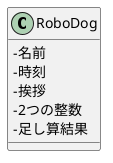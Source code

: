 @startuml class
skinparam classAttributeIconSize 0
class RoboDog {

    -名前 
    -時刻
    -挨拶
    -2つの整数
    -足し算結果

}

@enduml